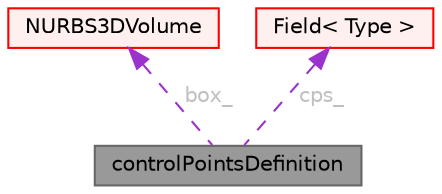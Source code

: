 digraph "controlPointsDefinition"
{
 // LATEX_PDF_SIZE
  bgcolor="transparent";
  edge [fontname=Helvetica,fontsize=10,labelfontname=Helvetica,labelfontsize=10];
  node [fontname=Helvetica,fontsize=10,shape=box,height=0.2,width=0.4];
  Node1 [id="Node000001",label="controlPointsDefinition",height=0.2,width=0.4,color="gray40", fillcolor="grey60", style="filled", fontcolor="black",tooltip="Abstract base for selecting how to construct the control points of a volumetric B-Splines morpher."];
  Node2 -> Node1 [id="edge1_Node000001_Node000002",dir="back",color="darkorchid3",style="dashed",tooltip=" ",label=" box_",fontcolor="grey" ];
  Node2 [id="Node000002",label="NURBS3DVolume",height=0.2,width=0.4,color="red", fillcolor="#FFF0F0", style="filled",URL="$classFoam_1_1NURBS3DVolume.html",tooltip="NURBS3DVolume morpher. Includes support functions for gradient computations Base class providing supp..."];
  Node59 -> Node1 [id="edge2_Node000001_Node000059",dir="back",color="darkorchid3",style="dashed",tooltip=" ",label=" cps_",fontcolor="grey" ];
  Node59 [id="Node000059",label="Field\< Type \>",height=0.2,width=0.4,color="red", fillcolor="#FFF0F0", style="filled",URL="$classFoam_1_1Field.html",tooltip="Generic templated field type."];
}
